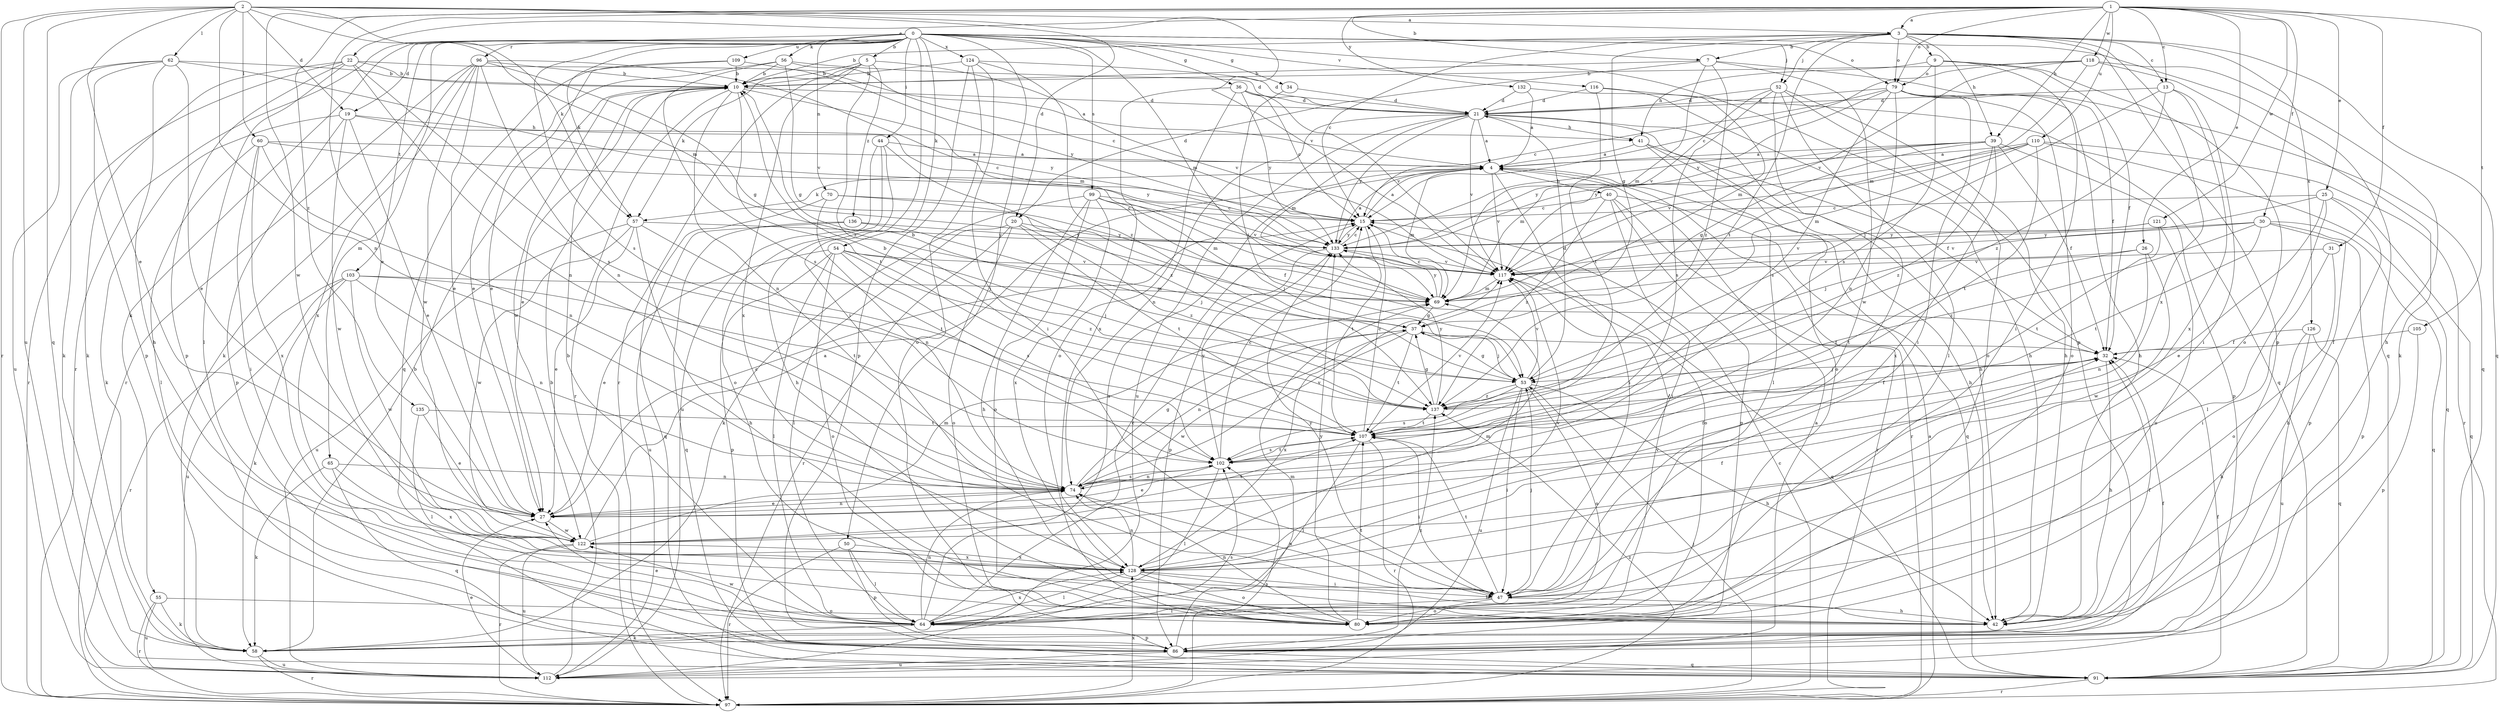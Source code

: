 strict digraph  {
0;
1;
2;
3;
4;
5;
7;
9;
10;
13;
15;
19;
20;
21;
22;
25;
26;
27;
30;
31;
32;
34;
36;
37;
39;
40;
41;
42;
44;
47;
50;
52;
53;
54;
55;
56;
57;
58;
60;
62;
64;
65;
69;
70;
74;
79;
80;
86;
91;
96;
97;
99;
102;
103;
105;
107;
109;
110;
112;
116;
117;
118;
121;
122;
124;
126;
128;
132;
133;
135;
136;
137;
0 -> 5  [label=b];
0 -> 19  [label=d];
0 -> 34  [label=g];
0 -> 36  [label=g];
0 -> 44  [label=i];
0 -> 47  [label=i];
0 -> 50  [label=j];
0 -> 52  [label=j];
0 -> 54  [label=k];
0 -> 55  [label=k];
0 -> 56  [label=k];
0 -> 57  [label=k];
0 -> 65  [label=m];
0 -> 69  [label=m];
0 -> 70  [label=n];
0 -> 79  [label=o];
0 -> 86  [label=p];
0 -> 91  [label=q];
0 -> 96  [label=r];
0 -> 97  [label=r];
0 -> 99  [label=s];
0 -> 102  [label=s];
0 -> 103  [label=t];
0 -> 109  [label=u];
0 -> 116  [label=v];
0 -> 124  [label=x];
1 -> 3  [label=a];
1 -> 7  [label=b];
1 -> 13  [label=c];
1 -> 22  [label=e];
1 -> 25  [label=e];
1 -> 26  [label=e];
1 -> 27  [label=e];
1 -> 30  [label=f];
1 -> 31  [label=f];
1 -> 39  [label=h];
1 -> 79  [label=o];
1 -> 105  [label=t];
1 -> 110  [label=u];
1 -> 118  [label=w];
1 -> 121  [label=w];
1 -> 122  [label=w];
1 -> 132  [label=y];
1 -> 135  [label=z];
2 -> 3  [label=a];
2 -> 19  [label=d];
2 -> 20  [label=d];
2 -> 27  [label=e];
2 -> 57  [label=k];
2 -> 60  [label=l];
2 -> 62  [label=l];
2 -> 69  [label=m];
2 -> 74  [label=n];
2 -> 91  [label=q];
2 -> 97  [label=r];
2 -> 112  [label=u];
2 -> 117  [label=v];
3 -> 7  [label=b];
3 -> 9  [label=b];
3 -> 10  [label=b];
3 -> 13  [label=c];
3 -> 15  [label=c];
3 -> 37  [label=g];
3 -> 39  [label=h];
3 -> 52  [label=j];
3 -> 79  [label=o];
3 -> 86  [label=p];
3 -> 91  [label=q];
3 -> 107  [label=t];
3 -> 126  [label=x];
3 -> 128  [label=x];
4 -> 40  [label=h];
4 -> 47  [label=i];
4 -> 57  [label=k];
4 -> 69  [label=m];
4 -> 97  [label=r];
4 -> 117  [label=v];
5 -> 10  [label=b];
5 -> 57  [label=k];
5 -> 97  [label=r];
5 -> 117  [label=v];
5 -> 128  [label=x];
5 -> 136  [label=z];
5 -> 137  [label=z];
7 -> 10  [label=b];
7 -> 20  [label=d];
7 -> 69  [label=m];
7 -> 91  [label=q];
7 -> 122  [label=w];
7 -> 137  [label=z];
9 -> 32  [label=f];
9 -> 41  [label=h];
9 -> 47  [label=i];
9 -> 79  [label=o];
9 -> 80  [label=o];
9 -> 102  [label=s];
10 -> 21  [label=d];
10 -> 27  [label=e];
10 -> 74  [label=n];
10 -> 97  [label=r];
10 -> 107  [label=t];
10 -> 122  [label=w];
10 -> 133  [label=y];
13 -> 21  [label=d];
13 -> 47  [label=i];
13 -> 53  [label=j];
13 -> 128  [label=x];
13 -> 137  [label=z];
15 -> 4  [label=a];
15 -> 80  [label=o];
15 -> 107  [label=t];
15 -> 133  [label=y];
19 -> 15  [label=c];
19 -> 27  [label=e];
19 -> 41  [label=h];
19 -> 58  [label=k];
19 -> 86  [label=p];
19 -> 122  [label=w];
20 -> 64  [label=l];
20 -> 80  [label=o];
20 -> 97  [label=r];
20 -> 107  [label=t];
20 -> 133  [label=y];
20 -> 137  [label=z];
21 -> 4  [label=a];
21 -> 41  [label=h];
21 -> 42  [label=h];
21 -> 69  [label=m];
21 -> 74  [label=n];
21 -> 80  [label=o];
21 -> 112  [label=u];
21 -> 117  [label=v];
21 -> 133  [label=y];
22 -> 4  [label=a];
22 -> 10  [label=b];
22 -> 58  [label=k];
22 -> 64  [label=l];
22 -> 74  [label=n];
22 -> 86  [label=p];
22 -> 97  [label=r];
22 -> 102  [label=s];
25 -> 15  [label=c];
25 -> 27  [label=e];
25 -> 53  [label=j];
25 -> 64  [label=l];
25 -> 86  [label=p];
25 -> 91  [label=q];
26 -> 74  [label=n];
26 -> 107  [label=t];
26 -> 117  [label=v];
26 -> 122  [label=w];
27 -> 15  [label=c];
27 -> 74  [label=n];
27 -> 107  [label=t];
27 -> 122  [label=w];
30 -> 42  [label=h];
30 -> 86  [label=p];
30 -> 91  [label=q];
30 -> 107  [label=t];
30 -> 117  [label=v];
30 -> 133  [label=y];
30 -> 137  [label=z];
31 -> 47  [label=i];
31 -> 80  [label=o];
31 -> 117  [label=v];
32 -> 42  [label=h];
32 -> 53  [label=j];
34 -> 21  [label=d];
34 -> 53  [label=j];
36 -> 15  [label=c];
36 -> 21  [label=d];
36 -> 80  [label=o];
36 -> 117  [label=v];
36 -> 128  [label=x];
36 -> 133  [label=y];
37 -> 32  [label=f];
37 -> 53  [label=j];
37 -> 74  [label=n];
37 -> 107  [label=t];
37 -> 122  [label=w];
37 -> 128  [label=x];
39 -> 4  [label=a];
39 -> 32  [label=f];
39 -> 37  [label=g];
39 -> 69  [label=m];
39 -> 86  [label=p];
39 -> 128  [label=x];
39 -> 133  [label=y];
39 -> 137  [label=z];
40 -> 15  [label=c];
40 -> 47  [label=i];
40 -> 86  [label=p];
40 -> 91  [label=q];
40 -> 97  [label=r];
40 -> 137  [label=z];
41 -> 4  [label=a];
41 -> 32  [label=f];
41 -> 42  [label=h];
41 -> 64  [label=l];
42 -> 32  [label=f];
44 -> 4  [label=a];
44 -> 42  [label=h];
44 -> 80  [label=o];
44 -> 112  [label=u];
44 -> 137  [label=z];
47 -> 42  [label=h];
47 -> 53  [label=j];
47 -> 64  [label=l];
47 -> 74  [label=n];
47 -> 80  [label=o];
47 -> 107  [label=t];
47 -> 133  [label=y];
50 -> 64  [label=l];
50 -> 86  [label=p];
50 -> 97  [label=r];
50 -> 128  [label=x];
52 -> 21  [label=d];
52 -> 42  [label=h];
52 -> 47  [label=i];
52 -> 64  [label=l];
52 -> 80  [label=o];
52 -> 102  [label=s];
52 -> 117  [label=v];
53 -> 10  [label=b];
53 -> 21  [label=d];
53 -> 37  [label=g];
53 -> 42  [label=h];
53 -> 47  [label=i];
53 -> 80  [label=o];
53 -> 102  [label=s];
53 -> 112  [label=u];
53 -> 117  [label=v];
53 -> 137  [label=z];
54 -> 27  [label=e];
54 -> 53  [label=j];
54 -> 64  [label=l];
54 -> 80  [label=o];
54 -> 86  [label=p];
54 -> 102  [label=s];
54 -> 117  [label=v];
54 -> 137  [label=z];
55 -> 58  [label=k];
55 -> 80  [label=o];
55 -> 97  [label=r];
55 -> 112  [label=u];
56 -> 10  [label=b];
56 -> 15  [label=c];
56 -> 21  [label=d];
56 -> 27  [label=e];
56 -> 37  [label=g];
56 -> 102  [label=s];
57 -> 27  [label=e];
57 -> 42  [label=h];
57 -> 107  [label=t];
57 -> 112  [label=u];
57 -> 122  [label=w];
57 -> 133  [label=y];
58 -> 10  [label=b];
58 -> 32  [label=f];
58 -> 97  [label=r];
58 -> 102  [label=s];
58 -> 112  [label=u];
60 -> 4  [label=a];
60 -> 47  [label=i];
60 -> 64  [label=l];
60 -> 74  [label=n];
60 -> 128  [label=x];
60 -> 133  [label=y];
62 -> 10  [label=b];
62 -> 27  [label=e];
62 -> 42  [label=h];
62 -> 58  [label=k];
62 -> 86  [label=p];
62 -> 112  [label=u];
62 -> 117  [label=v];
64 -> 4  [label=a];
64 -> 10  [label=b];
64 -> 15  [label=c];
64 -> 27  [label=e];
64 -> 58  [label=k];
64 -> 74  [label=n];
64 -> 86  [label=p];
64 -> 122  [label=w];
64 -> 128  [label=x];
65 -> 58  [label=k];
65 -> 74  [label=n];
65 -> 91  [label=q];
65 -> 128  [label=x];
69 -> 15  [label=c];
69 -> 37  [label=g];
69 -> 133  [label=y];
70 -> 15  [label=c];
70 -> 32  [label=f];
70 -> 74  [label=n];
70 -> 91  [label=q];
74 -> 27  [label=e];
74 -> 32  [label=f];
74 -> 37  [label=g];
74 -> 102  [label=s];
74 -> 117  [label=v];
79 -> 15  [label=c];
79 -> 21  [label=d];
79 -> 32  [label=f];
79 -> 42  [label=h];
79 -> 47  [label=i];
79 -> 74  [label=n];
79 -> 80  [label=o];
79 -> 102  [label=s];
79 -> 133  [label=y];
80 -> 74  [label=n];
80 -> 107  [label=t];
80 -> 117  [label=v];
80 -> 133  [label=y];
86 -> 69  [label=m];
86 -> 91  [label=q];
86 -> 112  [label=u];
86 -> 137  [label=z];
91 -> 32  [label=f];
91 -> 97  [label=r];
96 -> 10  [label=b];
96 -> 27  [label=e];
96 -> 37  [label=g];
96 -> 58  [label=k];
96 -> 69  [label=m];
96 -> 74  [label=n];
96 -> 97  [label=r];
96 -> 122  [label=w];
96 -> 128  [label=x];
97 -> 4  [label=a];
97 -> 15  [label=c];
97 -> 53  [label=j];
97 -> 102  [label=s];
97 -> 128  [label=x];
97 -> 137  [label=z];
99 -> 15  [label=c];
99 -> 42  [label=h];
99 -> 53  [label=j];
99 -> 58  [label=k];
99 -> 69  [label=m];
99 -> 80  [label=o];
99 -> 117  [label=v];
99 -> 128  [label=x];
102 -> 15  [label=c];
102 -> 27  [label=e];
102 -> 64  [label=l];
102 -> 74  [label=n];
102 -> 107  [label=t];
102 -> 133  [label=y];
103 -> 58  [label=k];
103 -> 69  [label=m];
103 -> 74  [label=n];
103 -> 97  [label=r];
103 -> 107  [label=t];
103 -> 112  [label=u];
103 -> 122  [label=w];
105 -> 32  [label=f];
105 -> 86  [label=p];
107 -> 15  [label=c];
107 -> 47  [label=i];
107 -> 64  [label=l];
107 -> 97  [label=r];
107 -> 102  [label=s];
107 -> 117  [label=v];
109 -> 10  [label=b];
109 -> 27  [label=e];
109 -> 91  [label=q];
109 -> 133  [label=y];
110 -> 4  [label=a];
110 -> 69  [label=m];
110 -> 91  [label=q];
110 -> 97  [label=r];
110 -> 107  [label=t];
110 -> 117  [label=v];
110 -> 133  [label=y];
112 -> 4  [label=a];
112 -> 10  [label=b];
112 -> 27  [label=e];
116 -> 21  [label=d];
116 -> 42  [label=h];
116 -> 91  [label=q];
116 -> 107  [label=t];
117 -> 69  [label=m];
117 -> 91  [label=q];
118 -> 10  [label=b];
118 -> 15  [label=c];
118 -> 42  [label=h];
118 -> 58  [label=k];
118 -> 69  [label=m];
118 -> 117  [label=v];
121 -> 80  [label=o];
121 -> 107  [label=t];
121 -> 117  [label=v];
121 -> 133  [label=y];
122 -> 4  [label=a];
122 -> 69  [label=m];
122 -> 97  [label=r];
122 -> 112  [label=u];
122 -> 128  [label=x];
124 -> 10  [label=b];
124 -> 21  [label=d];
124 -> 47  [label=i];
124 -> 80  [label=o];
124 -> 86  [label=p];
124 -> 137  [label=z];
126 -> 32  [label=f];
126 -> 42  [label=h];
126 -> 91  [label=q];
126 -> 112  [label=u];
128 -> 32  [label=f];
128 -> 42  [label=h];
128 -> 47  [label=i];
128 -> 64  [label=l];
128 -> 69  [label=m];
128 -> 74  [label=n];
128 -> 80  [label=o];
128 -> 117  [label=v];
132 -> 4  [label=a];
132 -> 21  [label=d];
132 -> 69  [label=m];
133 -> 4  [label=a];
133 -> 15  [label=c];
133 -> 86  [label=p];
133 -> 117  [label=v];
135 -> 27  [label=e];
135 -> 64  [label=l];
135 -> 107  [label=t];
136 -> 53  [label=j];
136 -> 91  [label=q];
136 -> 112  [label=u];
136 -> 133  [label=y];
137 -> 10  [label=b];
137 -> 32  [label=f];
137 -> 37  [label=g];
137 -> 107  [label=t];
137 -> 133  [label=y];
}
